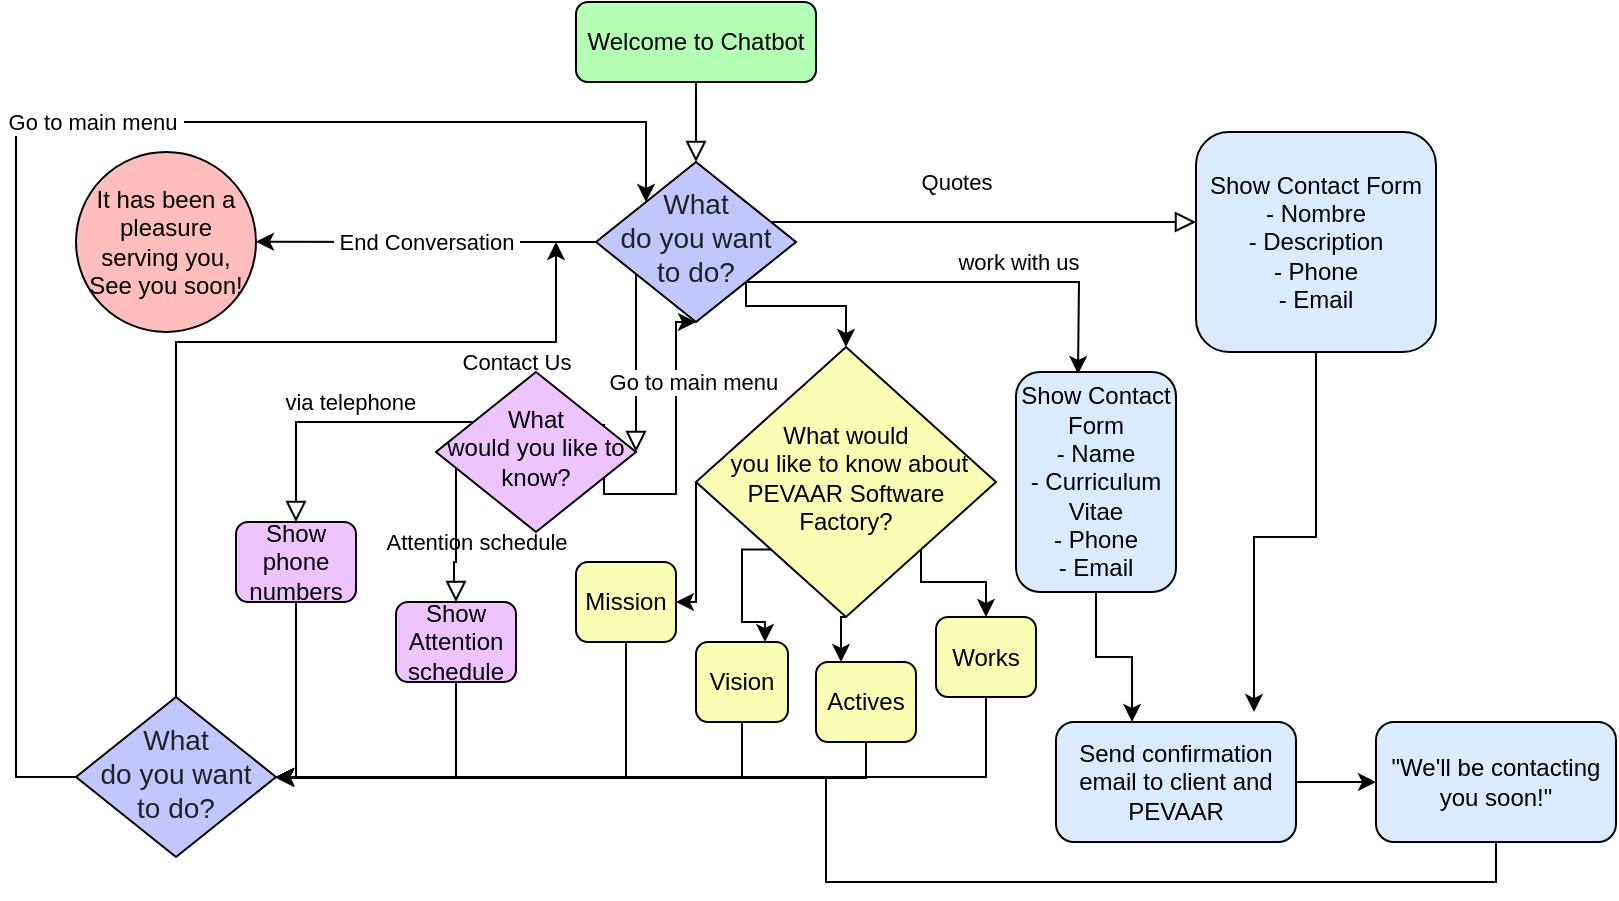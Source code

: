 <mxfile version="20.2.3" type="github"><diagram id="C5RBs43oDa-KdzZeNtuy" name="Page-1"><mxGraphModel dx="1022" dy="436" grid="1" gridSize="10" guides="1" tooltips="1" connect="1" arrows="1" fold="1" page="1" pageScale="1" pageWidth="827" pageHeight="1169" math="0" shadow="0"><root><mxCell id="WIyWlLk6GJQsqaUBKTNV-0"/><mxCell id="WIyWlLk6GJQsqaUBKTNV-1" parent="WIyWlLk6GJQsqaUBKTNV-0"/><mxCell id="X3cjOoek4fI-vX8qlNPx-0" value="" style="rounded=0;html=1;jettySize=auto;orthogonalLoop=1;fontSize=11;endArrow=block;endFill=0;endSize=8;strokeWidth=1;shadow=0;labelBackgroundColor=none;edgeStyle=orthogonalEdgeStyle;" edge="1" parent="WIyWlLk6GJQsqaUBKTNV-1" source="X3cjOoek4fI-vX8qlNPx-1" target="X3cjOoek4fI-vX8qlNPx-7"><mxGeometry relative="1" as="geometry"/></mxCell><mxCell id="X3cjOoek4fI-vX8qlNPx-1" value="Welcome to Chatbot" style="rounded=1;whiteSpace=wrap;html=1;fontSize=12;glass=0;strokeWidth=1;shadow=0;fillColor=#B3FFB5;" vertex="1" parent="WIyWlLk6GJQsqaUBKTNV-1"><mxGeometry x="560" y="330" width="120" height="40" as="geometry"/></mxCell><mxCell id="X3cjOoek4fI-vX8qlNPx-2" value="&amp;nbsp;Contact Us&amp;nbsp;" style="rounded=0;html=1;jettySize=auto;orthogonalLoop=1;fontSize=11;endArrow=block;endFill=0;endSize=8;strokeWidth=1;shadow=0;labelBackgroundColor=none;edgeStyle=orthogonalEdgeStyle;entryX=1;entryY=0.5;entryDx=0;entryDy=0;" edge="1" parent="WIyWlLk6GJQsqaUBKTNV-1" source="X3cjOoek4fI-vX8qlNPx-7" target="X3cjOoek4fI-vX8qlNPx-14"><mxGeometry x="-0.011" y="-60" relative="1" as="geometry"><mxPoint as="offset"/><mxPoint x="620" y="530" as="targetPoint"/><Array as="points"><mxPoint x="590" y="510"/><mxPoint x="590" y="510"/></Array></mxGeometry></mxCell><mxCell id="X3cjOoek4fI-vX8qlNPx-3" value="Quotes" style="edgeStyle=orthogonalEdgeStyle;rounded=0;html=1;jettySize=auto;orthogonalLoop=1;fontSize=11;endArrow=block;endFill=0;endSize=8;strokeWidth=1;shadow=0;labelBackgroundColor=none;" edge="1" parent="WIyWlLk6GJQsqaUBKTNV-1" source="X3cjOoek4fI-vX8qlNPx-7" target="X3cjOoek4fI-vX8qlNPx-9"><mxGeometry x="-0.125" y="20" relative="1" as="geometry"><mxPoint x="-1" as="offset"/><Array as="points"><mxPoint x="800" y="440"/><mxPoint x="800" y="440"/></Array></mxGeometry></mxCell><mxCell id="X3cjOoek4fI-vX8qlNPx-4" value="&amp;nbsp;End Conversation&amp;nbsp;" style="edgeStyle=orthogonalEdgeStyle;rounded=0;orthogonalLoop=1;jettySize=auto;html=1;exitX=0;exitY=0.5;exitDx=0;exitDy=0;" edge="1" parent="WIyWlLk6GJQsqaUBKTNV-1" source="X3cjOoek4fI-vX8qlNPx-7"><mxGeometry relative="1" as="geometry"><mxPoint x="400" y="449.824" as="targetPoint"/></mxGeometry></mxCell><mxCell id="X3cjOoek4fI-vX8qlNPx-5" value="work with us" style="edgeStyle=orthogonalEdgeStyle;rounded=0;orthogonalLoop=1;jettySize=auto;html=1;exitX=1;exitY=1;exitDx=0;exitDy=0;entryX=0.675;entryY=-0.1;entryDx=0;entryDy=0;entryPerimeter=0;" edge="1" parent="WIyWlLk6GJQsqaUBKTNV-1" source="X3cjOoek4fI-vX8qlNPx-7"><mxGeometry x="0.274" y="10" relative="1" as="geometry"><mxPoint x="811" y="516" as="targetPoint"/><mxPoint as="offset"/></mxGeometry></mxCell><mxCell id="X3cjOoek4fI-vX8qlNPx-6" style="edgeStyle=orthogonalEdgeStyle;rounded=0;orthogonalLoop=1;jettySize=auto;html=1;exitX=1;exitY=1;exitDx=0;exitDy=0;entryX=0.5;entryY=0;entryDx=0;entryDy=0;" edge="1" parent="WIyWlLk6GJQsqaUBKTNV-1" source="X3cjOoek4fI-vX8qlNPx-7" target="X3cjOoek4fI-vX8qlNPx-32"><mxGeometry relative="1" as="geometry"><Array as="points"><mxPoint x="645" y="482"/><mxPoint x="695" y="482"/></Array></mxGeometry></mxCell><mxCell id="X3cjOoek4fI-vX8qlNPx-7" value="&lt;font style=&quot;font-size: 14px;&quot;&gt;&lt;span style=&quot;color: rgb(32, 33, 36); font-family: arial, sans-serif; text-align: left;&quot;&gt;What &lt;br&gt;do you want to do?&lt;/span&gt;&lt;/font&gt;" style="rhombus;whiteSpace=wrap;html=1;shadow=0;fontFamily=Helvetica;fontSize=12;align=center;strokeWidth=1;spacing=6;spacingTop=-4;fillColor=#C2C6FF;" vertex="1" parent="WIyWlLk6GJQsqaUBKTNV-1"><mxGeometry x="570" y="410" width="100" height="80" as="geometry"/></mxCell><mxCell id="X3cjOoek4fI-vX8qlNPx-8" value="" style="edgeStyle=orthogonalEdgeStyle;rounded=0;orthogonalLoop=1;jettySize=auto;html=1;entryX=0.825;entryY=-0.083;entryDx=0;entryDy=0;entryPerimeter=0;" edge="1" parent="WIyWlLk6GJQsqaUBKTNV-1" source="X3cjOoek4fI-vX8qlNPx-9" target="X3cjOoek4fI-vX8qlNPx-21"><mxGeometry relative="1" as="geometry"><mxPoint x="900" y="650" as="targetPoint"/></mxGeometry></mxCell><mxCell id="X3cjOoek4fI-vX8qlNPx-9" value="Show Contact Form&lt;br&gt;- Nombre&lt;br&gt;- Description&lt;br&gt;- Phone&lt;br&gt;- Email" style="rounded=1;whiteSpace=wrap;html=1;fontSize=12;glass=0;strokeWidth=1;shadow=0;fillColor=#DBEBFF;" vertex="1" parent="WIyWlLk6GJQsqaUBKTNV-1"><mxGeometry x="870" y="395" width="120" height="110" as="geometry"/></mxCell><mxCell id="X3cjOoek4fI-vX8qlNPx-10" value="&lt;div&gt;&lt;/div&gt;&lt;span style=&quot;background-color: initial;&quot;&gt;via telephone&lt;/span&gt;&amp;nbsp;&amp;nbsp;" style="rounded=0;html=1;jettySize=auto;orthogonalLoop=1;fontSize=11;endArrow=block;endFill=0;endSize=8;strokeWidth=1;shadow=0;labelBackgroundColor=none;edgeStyle=orthogonalEdgeStyle;" edge="1" parent="WIyWlLk6GJQsqaUBKTNV-1" source="X3cjOoek4fI-vX8qlNPx-14" target="X3cjOoek4fI-vX8qlNPx-17"><mxGeometry x="-0.153" y="-10" relative="1" as="geometry"><mxPoint as="offset"/><Array as="points"><mxPoint x="420" y="540"/></Array></mxGeometry></mxCell><mxCell id="X3cjOoek4fI-vX8qlNPx-11" value="&amp;nbsp;Attention schedule&amp;nbsp;" style="edgeStyle=orthogonalEdgeStyle;rounded=0;html=1;jettySize=auto;orthogonalLoop=1;fontSize=11;endArrow=block;endFill=0;endSize=8;strokeWidth=1;shadow=0;labelBackgroundColor=none;entryX=0.5;entryY=0;entryDx=0;entryDy=0;" edge="1" parent="WIyWlLk6GJQsqaUBKTNV-1" source="X3cjOoek4fI-vX8qlNPx-14" target="X3cjOoek4fI-vX8qlNPx-19"><mxGeometry x="0.072" y="10" relative="1" as="geometry"><mxPoint as="offset"/><mxPoint x="670" y="570" as="sourcePoint"/><mxPoint x="480" y="610" as="targetPoint"/><Array as="points"><mxPoint x="500" y="610"/><mxPoint x="499" y="610"/><mxPoint x="499" y="620"/><mxPoint x="500" y="620"/></Array></mxGeometry></mxCell><mxCell id="X3cjOoek4fI-vX8qlNPx-12" style="edgeStyle=orthogonalEdgeStyle;rounded=0;orthogonalLoop=1;jettySize=auto;html=1;exitX=0.84;exitY=0.325;exitDx=0;exitDy=0;exitPerimeter=0;entryX=0.5;entryY=1;entryDx=0;entryDy=0;" edge="1" parent="WIyWlLk6GJQsqaUBKTNV-1" source="X3cjOoek4fI-vX8qlNPx-14" target="X3cjOoek4fI-vX8qlNPx-7"><mxGeometry relative="1" as="geometry"><Array as="points"><mxPoint x="574" y="576"/><mxPoint x="610" y="576"/><mxPoint x="610" y="490"/></Array><mxPoint x="630" y="520" as="targetPoint"/></mxGeometry></mxCell><mxCell id="X3cjOoek4fI-vX8qlNPx-13" value="Go to main menu&amp;nbsp;" style="edgeLabel;html=1;align=center;verticalAlign=middle;resizable=0;points=[];" vertex="1" connectable="0" parent="X3cjOoek4fI-vX8qlNPx-12"><mxGeometry x="-0.038" y="2" relative="1" as="geometry"><mxPoint x="11.96" y="-47" as="offset"/></mxGeometry></mxCell><mxCell id="X3cjOoek4fI-vX8qlNPx-14" value="What &lt;br&gt;would you like to know?" style="rhombus;whiteSpace=wrap;html=1;shadow=0;fontFamily=Helvetica;fontSize=12;align=center;strokeWidth=1;spacing=6;spacingTop=-4;fillColor=#EDC4FF;" vertex="1" parent="WIyWlLk6GJQsqaUBKTNV-1"><mxGeometry x="490" y="515" width="100" height="80" as="geometry"/></mxCell><mxCell id="X3cjOoek4fI-vX8qlNPx-15" value="&amp;nbsp;Go to main menu&amp;nbsp;" style="edgeStyle=orthogonalEdgeStyle;rounded=0;orthogonalLoop=1;jettySize=auto;html=1;exitX=0;exitY=0.5;exitDx=0;exitDy=0;entryX=0;entryY=0;entryDx=0;entryDy=0;" edge="1" parent="WIyWlLk6GJQsqaUBKTNV-1" source="X3cjOoek4fI-vX8qlNPx-25" target="X3cjOoek4fI-vX8qlNPx-7"><mxGeometry x="0.11" relative="1" as="geometry"><Array as="points"><mxPoint x="280" y="718"/><mxPoint x="280" y="390"/><mxPoint x="595" y="390"/></Array><mxPoint as="offset"/></mxGeometry></mxCell><mxCell id="X3cjOoek4fI-vX8qlNPx-16" style="edgeStyle=orthogonalEdgeStyle;rounded=0;orthogonalLoop=1;jettySize=auto;html=1;exitX=0.5;exitY=1;exitDx=0;exitDy=0;entryX=1;entryY=0.5;entryDx=0;entryDy=0;" edge="1" parent="WIyWlLk6GJQsqaUBKTNV-1" source="X3cjOoek4fI-vX8qlNPx-17" target="X3cjOoek4fI-vX8qlNPx-25"><mxGeometry relative="1" as="geometry"><Array as="points"><mxPoint x="420" y="718"/></Array></mxGeometry></mxCell><mxCell id="X3cjOoek4fI-vX8qlNPx-17" value="Show phone numbers" style="rounded=1;whiteSpace=wrap;html=1;fontSize=12;glass=0;strokeWidth=1;shadow=0;fillColor=#EDC4FF;" vertex="1" parent="WIyWlLk6GJQsqaUBKTNV-1"><mxGeometry x="390" y="590" width="60" height="40" as="geometry"/></mxCell><mxCell id="X3cjOoek4fI-vX8qlNPx-18" style="edgeStyle=orthogonalEdgeStyle;rounded=0;orthogonalLoop=1;jettySize=auto;html=1;exitX=0.5;exitY=1;exitDx=0;exitDy=0;entryX=1;entryY=0.5;entryDx=0;entryDy=0;" edge="1" parent="WIyWlLk6GJQsqaUBKTNV-1" source="X3cjOoek4fI-vX8qlNPx-19" target="X3cjOoek4fI-vX8qlNPx-25"><mxGeometry relative="1" as="geometry"/></mxCell><mxCell id="X3cjOoek4fI-vX8qlNPx-19" value="Show&lt;br&gt;Attention schedule" style="rounded=1;whiteSpace=wrap;html=1;fontSize=12;glass=0;strokeWidth=1;shadow=0;fillColor=#EDC4FF;" vertex="1" parent="WIyWlLk6GJQsqaUBKTNV-1"><mxGeometry x="470" y="630" width="60" height="40" as="geometry"/></mxCell><mxCell id="X3cjOoek4fI-vX8qlNPx-20" value="" style="edgeStyle=orthogonalEdgeStyle;rounded=0;orthogonalLoop=1;jettySize=auto;html=1;" edge="1" parent="WIyWlLk6GJQsqaUBKTNV-1" source="X3cjOoek4fI-vX8qlNPx-21" target="X3cjOoek4fI-vX8qlNPx-23"><mxGeometry relative="1" as="geometry"/></mxCell><mxCell id="X3cjOoek4fI-vX8qlNPx-21" value="Send confirmation email to client and PEVAAR" style="whiteSpace=wrap;html=1;rounded=1;shadow=0;strokeWidth=1;glass=0;fillColor=#DBEBFF;" vertex="1" parent="WIyWlLk6GJQsqaUBKTNV-1"><mxGeometry x="800" y="690" width="120" height="60" as="geometry"/></mxCell><mxCell id="X3cjOoek4fI-vX8qlNPx-22" style="edgeStyle=orthogonalEdgeStyle;rounded=0;orthogonalLoop=1;jettySize=auto;html=1;exitX=0.5;exitY=1;exitDx=0;exitDy=0;entryX=1;entryY=0.5;entryDx=0;entryDy=0;" edge="1" parent="WIyWlLk6GJQsqaUBKTNV-1" source="X3cjOoek4fI-vX8qlNPx-23" target="X3cjOoek4fI-vX8qlNPx-25"><mxGeometry relative="1" as="geometry"/></mxCell><mxCell id="X3cjOoek4fI-vX8qlNPx-23" value="&lt;div&gt;&lt;span style=&quot;background-color: initial;&quot;&gt;&quot;We'll be contacting you soon!&quot;&lt;/span&gt;&lt;br&gt;&lt;/div&gt;" style="whiteSpace=wrap;html=1;rounded=1;shadow=0;strokeWidth=1;glass=0;fillColor=#DBEBFF;" vertex="1" parent="WIyWlLk6GJQsqaUBKTNV-1"><mxGeometry x="960" y="690" width="120" height="60" as="geometry"/></mxCell><mxCell id="X3cjOoek4fI-vX8qlNPx-24" style="edgeStyle=orthogonalEdgeStyle;rounded=0;orthogonalLoop=1;jettySize=auto;html=1;exitX=0.5;exitY=0;exitDx=0;exitDy=0;" edge="1" parent="WIyWlLk6GJQsqaUBKTNV-1" source="X3cjOoek4fI-vX8qlNPx-25"><mxGeometry relative="1" as="geometry"><mxPoint x="550" y="450" as="targetPoint"/><Array as="points"><mxPoint x="360" y="500"/><mxPoint x="550" y="500"/></Array></mxGeometry></mxCell><mxCell id="X3cjOoek4fI-vX8qlNPx-25" value="&lt;span style=&quot;color: rgb(32, 33, 36); font-family: arial, sans-serif; font-size: 14px; text-align: left;&quot;&gt;What&lt;/span&gt;&lt;br style=&quot;color: rgb(32, 33, 36); font-family: arial, sans-serif; font-size: 14px; text-align: left;&quot;&gt;&lt;span style=&quot;color: rgb(32, 33, 36); font-family: arial, sans-serif; font-size: 14px; text-align: left;&quot;&gt;do you want to do?&lt;/span&gt;" style="rhombus;whiteSpace=wrap;html=1;shadow=0;fontFamily=Helvetica;fontSize=12;align=center;strokeWidth=1;spacing=6;spacingTop=-4;fillColor=#C2C6FF;" vertex="1" parent="WIyWlLk6GJQsqaUBKTNV-1"><mxGeometry x="310" y="677.5" width="100" height="80" as="geometry"/></mxCell><mxCell id="X3cjOoek4fI-vX8qlNPx-26" style="edgeStyle=orthogonalEdgeStyle;rounded=0;orthogonalLoop=1;jettySize=auto;html=1;exitX=0.5;exitY=1;exitDx=0;exitDy=0;entryX=0.317;entryY=0;entryDx=0;entryDy=0;entryPerimeter=0;" edge="1" parent="WIyWlLk6GJQsqaUBKTNV-1" source="X3cjOoek4fI-vX8qlNPx-27" target="X3cjOoek4fI-vX8qlNPx-21"><mxGeometry relative="1" as="geometry"><mxPoint x="800" y="640" as="targetPoint"/></mxGeometry></mxCell><mxCell id="X3cjOoek4fI-vX8qlNPx-27" value="Show Contact Form&lt;br&gt;- Name&lt;br&gt;- Curriculum Vitae&lt;br&gt;- Phone&lt;br&gt;- Email" style="rounded=1;whiteSpace=wrap;html=1;fontSize=12;glass=0;strokeWidth=1;shadow=0;fillColor=#DBEBFF;" vertex="1" parent="WIyWlLk6GJQsqaUBKTNV-1"><mxGeometry x="780" y="515" width="80" height="110" as="geometry"/></mxCell><mxCell id="X3cjOoek4fI-vX8qlNPx-28" style="edgeStyle=orthogonalEdgeStyle;rounded=0;orthogonalLoop=1;jettySize=auto;html=1;exitX=0.5;exitY=1;exitDx=0;exitDy=0;entryX=0.25;entryY=0;entryDx=0;entryDy=0;" edge="1" parent="WIyWlLk6GJQsqaUBKTNV-1" source="X3cjOoek4fI-vX8qlNPx-32" target="X3cjOoek4fI-vX8qlNPx-38"><mxGeometry relative="1" as="geometry"/></mxCell><mxCell id="X3cjOoek4fI-vX8qlNPx-29" style="edgeStyle=orthogonalEdgeStyle;rounded=0;orthogonalLoop=1;jettySize=auto;html=1;exitX=1;exitY=1;exitDx=0;exitDy=0;entryX=0.5;entryY=0;entryDx=0;entryDy=0;" edge="1" parent="WIyWlLk6GJQsqaUBKTNV-1" source="X3cjOoek4fI-vX8qlNPx-32" target="X3cjOoek4fI-vX8qlNPx-40"><mxGeometry relative="1" as="geometry"><Array as="points"><mxPoint x="732" y="620"/><mxPoint x="765" y="620"/></Array></mxGeometry></mxCell><mxCell id="X3cjOoek4fI-vX8qlNPx-30" style="edgeStyle=orthogonalEdgeStyle;rounded=0;orthogonalLoop=1;jettySize=auto;html=1;exitX=0;exitY=1;exitDx=0;exitDy=0;entryX=0.75;entryY=0;entryDx=0;entryDy=0;" edge="1" parent="WIyWlLk6GJQsqaUBKTNV-1" source="X3cjOoek4fI-vX8qlNPx-32" target="X3cjOoek4fI-vX8qlNPx-36"><mxGeometry relative="1" as="geometry"><mxPoint x="657.2" y="640" as="targetPoint"/><Array as="points"><mxPoint x="643" y="604"/><mxPoint x="643" y="640"/><mxPoint x="654" y="640"/></Array></mxGeometry></mxCell><mxCell id="X3cjOoek4fI-vX8qlNPx-31" style="edgeStyle=orthogonalEdgeStyle;rounded=0;orthogonalLoop=1;jettySize=auto;html=1;exitX=0;exitY=0.5;exitDx=0;exitDy=0;entryX=1;entryY=0.5;entryDx=0;entryDy=0;" edge="1" parent="WIyWlLk6GJQsqaUBKTNV-1" source="X3cjOoek4fI-vX8qlNPx-32" target="X3cjOoek4fI-vX8qlNPx-34"><mxGeometry relative="1" as="geometry"><Array as="points"><mxPoint x="620" y="630"/></Array></mxGeometry></mxCell><mxCell id="X3cjOoek4fI-vX8qlNPx-32" value="What would&lt;br&gt;&amp;nbsp;you like to know about PEVAAR Software Factory?" style="rhombus;whiteSpace=wrap;html=1;shadow=0;fontFamily=Helvetica;fontSize=12;align=center;strokeWidth=1;spacing=6;spacingTop=-4;fillColor=#FAFFB5;" vertex="1" parent="WIyWlLk6GJQsqaUBKTNV-1"><mxGeometry x="620" y="502.5" width="150" height="135" as="geometry"/></mxCell><mxCell id="X3cjOoek4fI-vX8qlNPx-33" style="edgeStyle=orthogonalEdgeStyle;rounded=0;orthogonalLoop=1;jettySize=auto;html=1;exitX=0.5;exitY=1;exitDx=0;exitDy=0;entryX=1;entryY=0.5;entryDx=0;entryDy=0;" edge="1" parent="WIyWlLk6GJQsqaUBKTNV-1" source="X3cjOoek4fI-vX8qlNPx-34" target="X3cjOoek4fI-vX8qlNPx-25"><mxGeometry relative="1" as="geometry"/></mxCell><mxCell id="X3cjOoek4fI-vX8qlNPx-34" value="Mission" style="rounded=1;whiteSpace=wrap;html=1;fontSize=12;glass=0;strokeWidth=1;shadow=0;fillColor=#FAFFB5;" vertex="1" parent="WIyWlLk6GJQsqaUBKTNV-1"><mxGeometry x="560" y="610" width="50" height="40" as="geometry"/></mxCell><mxCell id="X3cjOoek4fI-vX8qlNPx-35" style="edgeStyle=orthogonalEdgeStyle;rounded=0;orthogonalLoop=1;jettySize=auto;html=1;exitX=0.5;exitY=1;exitDx=0;exitDy=0;entryX=1;entryY=0.5;entryDx=0;entryDy=0;" edge="1" parent="WIyWlLk6GJQsqaUBKTNV-1" source="X3cjOoek4fI-vX8qlNPx-36" target="X3cjOoek4fI-vX8qlNPx-25"><mxGeometry relative="1" as="geometry"/></mxCell><mxCell id="X3cjOoek4fI-vX8qlNPx-36" value="Vision" style="rounded=1;whiteSpace=wrap;html=1;fontSize=12;glass=0;strokeWidth=1;shadow=0;fillColor=#FAFFB5;" vertex="1" parent="WIyWlLk6GJQsqaUBKTNV-1"><mxGeometry x="620" y="650" width="46" height="40" as="geometry"/></mxCell><mxCell id="X3cjOoek4fI-vX8qlNPx-37" style="edgeStyle=orthogonalEdgeStyle;rounded=0;orthogonalLoop=1;jettySize=auto;html=1;exitX=0.5;exitY=1;exitDx=0;exitDy=0;" edge="1" parent="WIyWlLk6GJQsqaUBKTNV-1" source="X3cjOoek4fI-vX8qlNPx-38"><mxGeometry relative="1" as="geometry"><mxPoint x="410" y="718" as="targetPoint"/><Array as="points"><mxPoint x="705" y="718"/></Array></mxGeometry></mxCell><mxCell id="X3cjOoek4fI-vX8qlNPx-38" value="Actives" style="rounded=1;whiteSpace=wrap;html=1;fontSize=12;glass=0;strokeWidth=1;shadow=0;fillColor=#FAFFB5;" vertex="1" parent="WIyWlLk6GJQsqaUBKTNV-1"><mxGeometry x="680" y="660" width="50" height="40" as="geometry"/></mxCell><mxCell id="X3cjOoek4fI-vX8qlNPx-39" style="edgeStyle=orthogonalEdgeStyle;rounded=0;orthogonalLoop=1;jettySize=auto;html=1;exitX=0.5;exitY=1;exitDx=0;exitDy=0;" edge="1" parent="WIyWlLk6GJQsqaUBKTNV-1" source="X3cjOoek4fI-vX8qlNPx-40" target="X3cjOoek4fI-vX8qlNPx-25"><mxGeometry relative="1" as="geometry"/></mxCell><mxCell id="X3cjOoek4fI-vX8qlNPx-40" value="Works" style="rounded=1;whiteSpace=wrap;html=1;fontSize=12;glass=0;strokeWidth=1;shadow=0;fillColor=#FAFFB5;" vertex="1" parent="WIyWlLk6GJQsqaUBKTNV-1"><mxGeometry x="740" y="637.5" width="50" height="40" as="geometry"/></mxCell><mxCell id="X3cjOoek4fI-vX8qlNPx-41" value="It has been a pleasure serving you, See you soon!" style="ellipse;whiteSpace=wrap;html=1;aspect=fixed;fillColor=#FFBDBD;" vertex="1" parent="WIyWlLk6GJQsqaUBKTNV-1"><mxGeometry x="310" y="405" width="90" height="90" as="geometry"/></mxCell></root></mxGraphModel></diagram></mxfile>